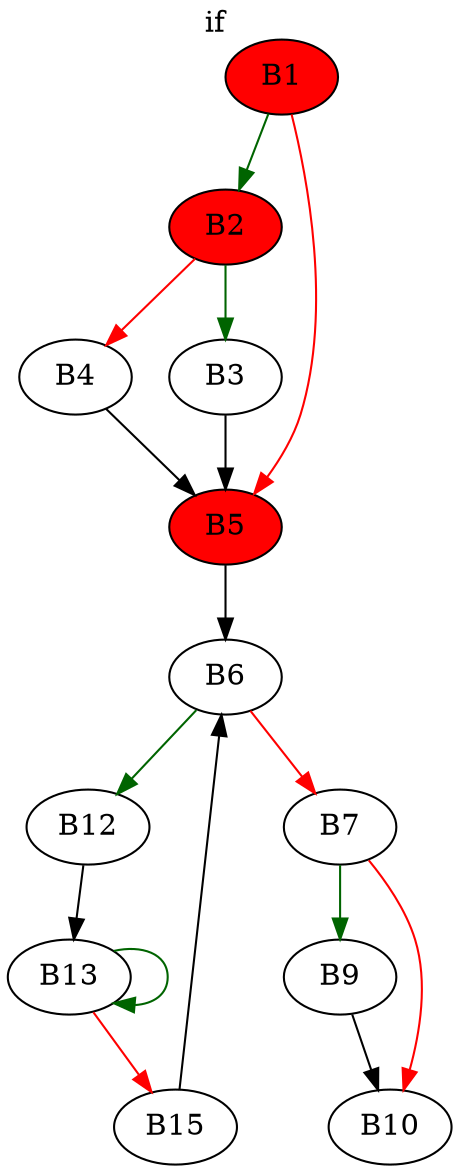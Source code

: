 strict digraph f {
	// Node definitions.
	B1 [
		entry=true
		fillcolor=red
		style=filled
		xlabel="if"
	];
	B2 [
		fillcolor=red
		style=filled
	];
	B3;
	B4;
	B5 [
		fillcolor=red
		style=filled
	];
	B6;
	B12;
	B13;
	B15;
	B7;
	B9;
	B10;

	// Edge definitions.
	B1 -> B2 [
		color=darkgreen
		cond=true
	];
	B1 -> B5 [
		color=red
		cond=false
	];
	B2 -> B3 [
		color=darkgreen
		cond=true
	];
	B2 -> B4 [
		color=red
		cond=false
	];
	B3 -> B5;
	B4 -> B5;
	B5 -> B6;
	B6 -> B12 [
		color=darkgreen
		cond=true
	];
	B6 -> B7 [
		color=red
		cond=false
	];
	B12 -> B13;
	B13 -> B13 [
		color=darkgreen
		cond=true
	];
	B13 -> B15 [
		color=red
		cond=false
	];
	B15 -> B6;
	B7 -> B9 [
		color=darkgreen
		cond=true
	];
	B7 -> B10 [
		color=red
		cond=false
	];
	B9 -> B10;
}